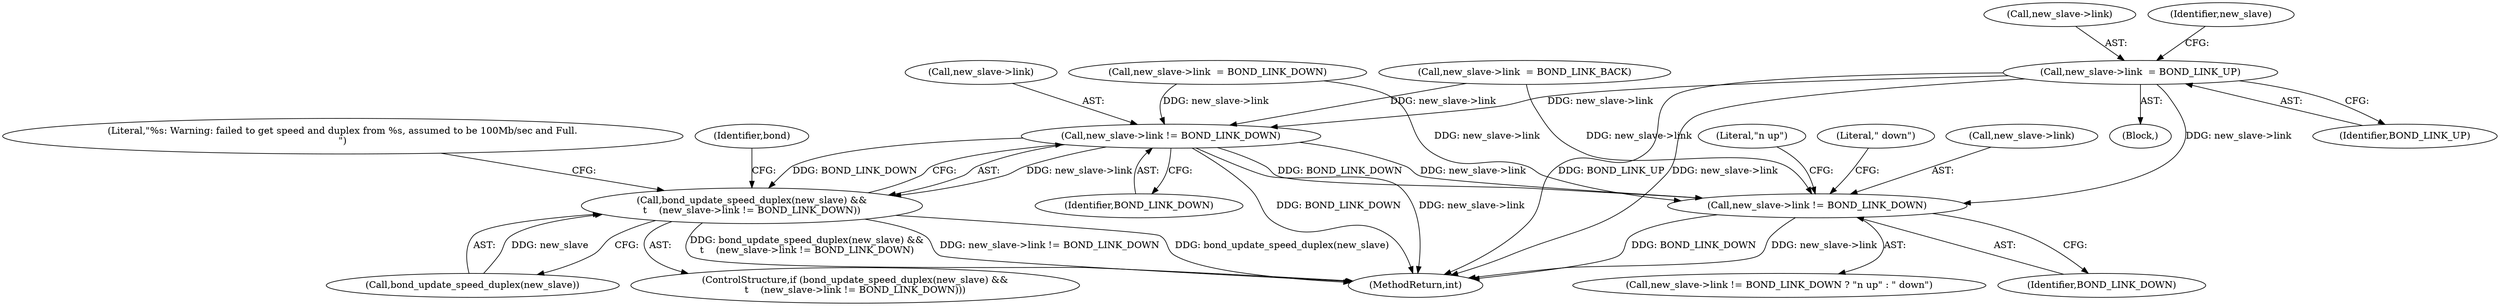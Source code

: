 digraph "0_linux_550fd08c2cebad61c548def135f67aba284c6162_0@pointer" {
"1000776" [label="(Call,new_slave->link  = BOND_LINK_UP)"];
"1000799" [label="(Call,new_slave->link != BOND_LINK_DOWN)"];
"1000796" [label="(Call,bond_update_speed_duplex(new_slave) &&\n\t    (new_slave->link != BOND_LINK_DOWN))"];
"1001029" [label="(Call,new_slave->link != BOND_LINK_DOWN)"];
"1000790" [label="(Call,new_slave->link  = BOND_LINK_DOWN)"];
"1001030" [label="(Call,new_slave->link)"];
"1000758" [label="(Call,new_slave->link  = BOND_LINK_BACK)"];
"1001028" [label="(Call,new_slave->link != BOND_LINK_DOWN ? \"n up\" : \" down\")"];
"1001091" [label="(MethodReturn,int)"];
"1001033" [label="(Identifier,BOND_LINK_DOWN)"];
"1001034" [label="(Literal,\"n up\")"];
"1000803" [label="(Identifier,BOND_LINK_DOWN)"];
"1001029" [label="(Call,new_slave->link != BOND_LINK_DOWN)"];
"1000806" [label="(Literal,\"%s: Warning: failed to get speed and duplex from %s, assumed to be 100Mb/sec and Full.\n\")"];
"1000795" [label="(ControlStructure,if (bond_update_speed_duplex(new_slave) &&\n\t    (new_slave->link != BOND_LINK_DOWN)))"];
"1000797" [label="(Call,bond_update_speed_duplex(new_slave))"];
"1000780" [label="(Identifier,BOND_LINK_UP)"];
"1000800" [label="(Call,new_slave->link)"];
"1000834" [label="(Identifier,bond)"];
"1000796" [label="(Call,bond_update_speed_duplex(new_slave) &&\n\t    (new_slave->link != BOND_LINK_DOWN))"];
"1000773" [label="(Block,)"];
"1001035" [label="(Literal,\" down\")"];
"1000776" [label="(Call,new_slave->link  = BOND_LINK_UP)"];
"1000777" [label="(Call,new_slave->link)"];
"1000783" [label="(Identifier,new_slave)"];
"1000799" [label="(Call,new_slave->link != BOND_LINK_DOWN)"];
"1000776" -> "1000773"  [label="AST: "];
"1000776" -> "1000780"  [label="CFG: "];
"1000777" -> "1000776"  [label="AST: "];
"1000780" -> "1000776"  [label="AST: "];
"1000783" -> "1000776"  [label="CFG: "];
"1000776" -> "1001091"  [label="DDG: BOND_LINK_UP"];
"1000776" -> "1001091"  [label="DDG: new_slave->link"];
"1000776" -> "1000799"  [label="DDG: new_slave->link"];
"1000776" -> "1001029"  [label="DDG: new_slave->link"];
"1000799" -> "1000796"  [label="AST: "];
"1000799" -> "1000803"  [label="CFG: "];
"1000800" -> "1000799"  [label="AST: "];
"1000803" -> "1000799"  [label="AST: "];
"1000796" -> "1000799"  [label="CFG: "];
"1000799" -> "1001091"  [label="DDG: BOND_LINK_DOWN"];
"1000799" -> "1001091"  [label="DDG: new_slave->link"];
"1000799" -> "1000796"  [label="DDG: new_slave->link"];
"1000799" -> "1000796"  [label="DDG: BOND_LINK_DOWN"];
"1000790" -> "1000799"  [label="DDG: new_slave->link"];
"1000758" -> "1000799"  [label="DDG: new_slave->link"];
"1000799" -> "1001029"  [label="DDG: new_slave->link"];
"1000799" -> "1001029"  [label="DDG: BOND_LINK_DOWN"];
"1000796" -> "1000795"  [label="AST: "];
"1000796" -> "1000797"  [label="CFG: "];
"1000797" -> "1000796"  [label="AST: "];
"1000806" -> "1000796"  [label="CFG: "];
"1000834" -> "1000796"  [label="CFG: "];
"1000796" -> "1001091"  [label="DDG: bond_update_speed_duplex(new_slave) &&\n\t    (new_slave->link != BOND_LINK_DOWN)"];
"1000796" -> "1001091"  [label="DDG: new_slave->link != BOND_LINK_DOWN"];
"1000796" -> "1001091"  [label="DDG: bond_update_speed_duplex(new_slave)"];
"1000797" -> "1000796"  [label="DDG: new_slave"];
"1001029" -> "1001028"  [label="AST: "];
"1001029" -> "1001033"  [label="CFG: "];
"1001030" -> "1001029"  [label="AST: "];
"1001033" -> "1001029"  [label="AST: "];
"1001034" -> "1001029"  [label="CFG: "];
"1001035" -> "1001029"  [label="CFG: "];
"1001029" -> "1001091"  [label="DDG: new_slave->link"];
"1001029" -> "1001091"  [label="DDG: BOND_LINK_DOWN"];
"1000790" -> "1001029"  [label="DDG: new_slave->link"];
"1000758" -> "1001029"  [label="DDG: new_slave->link"];
}
